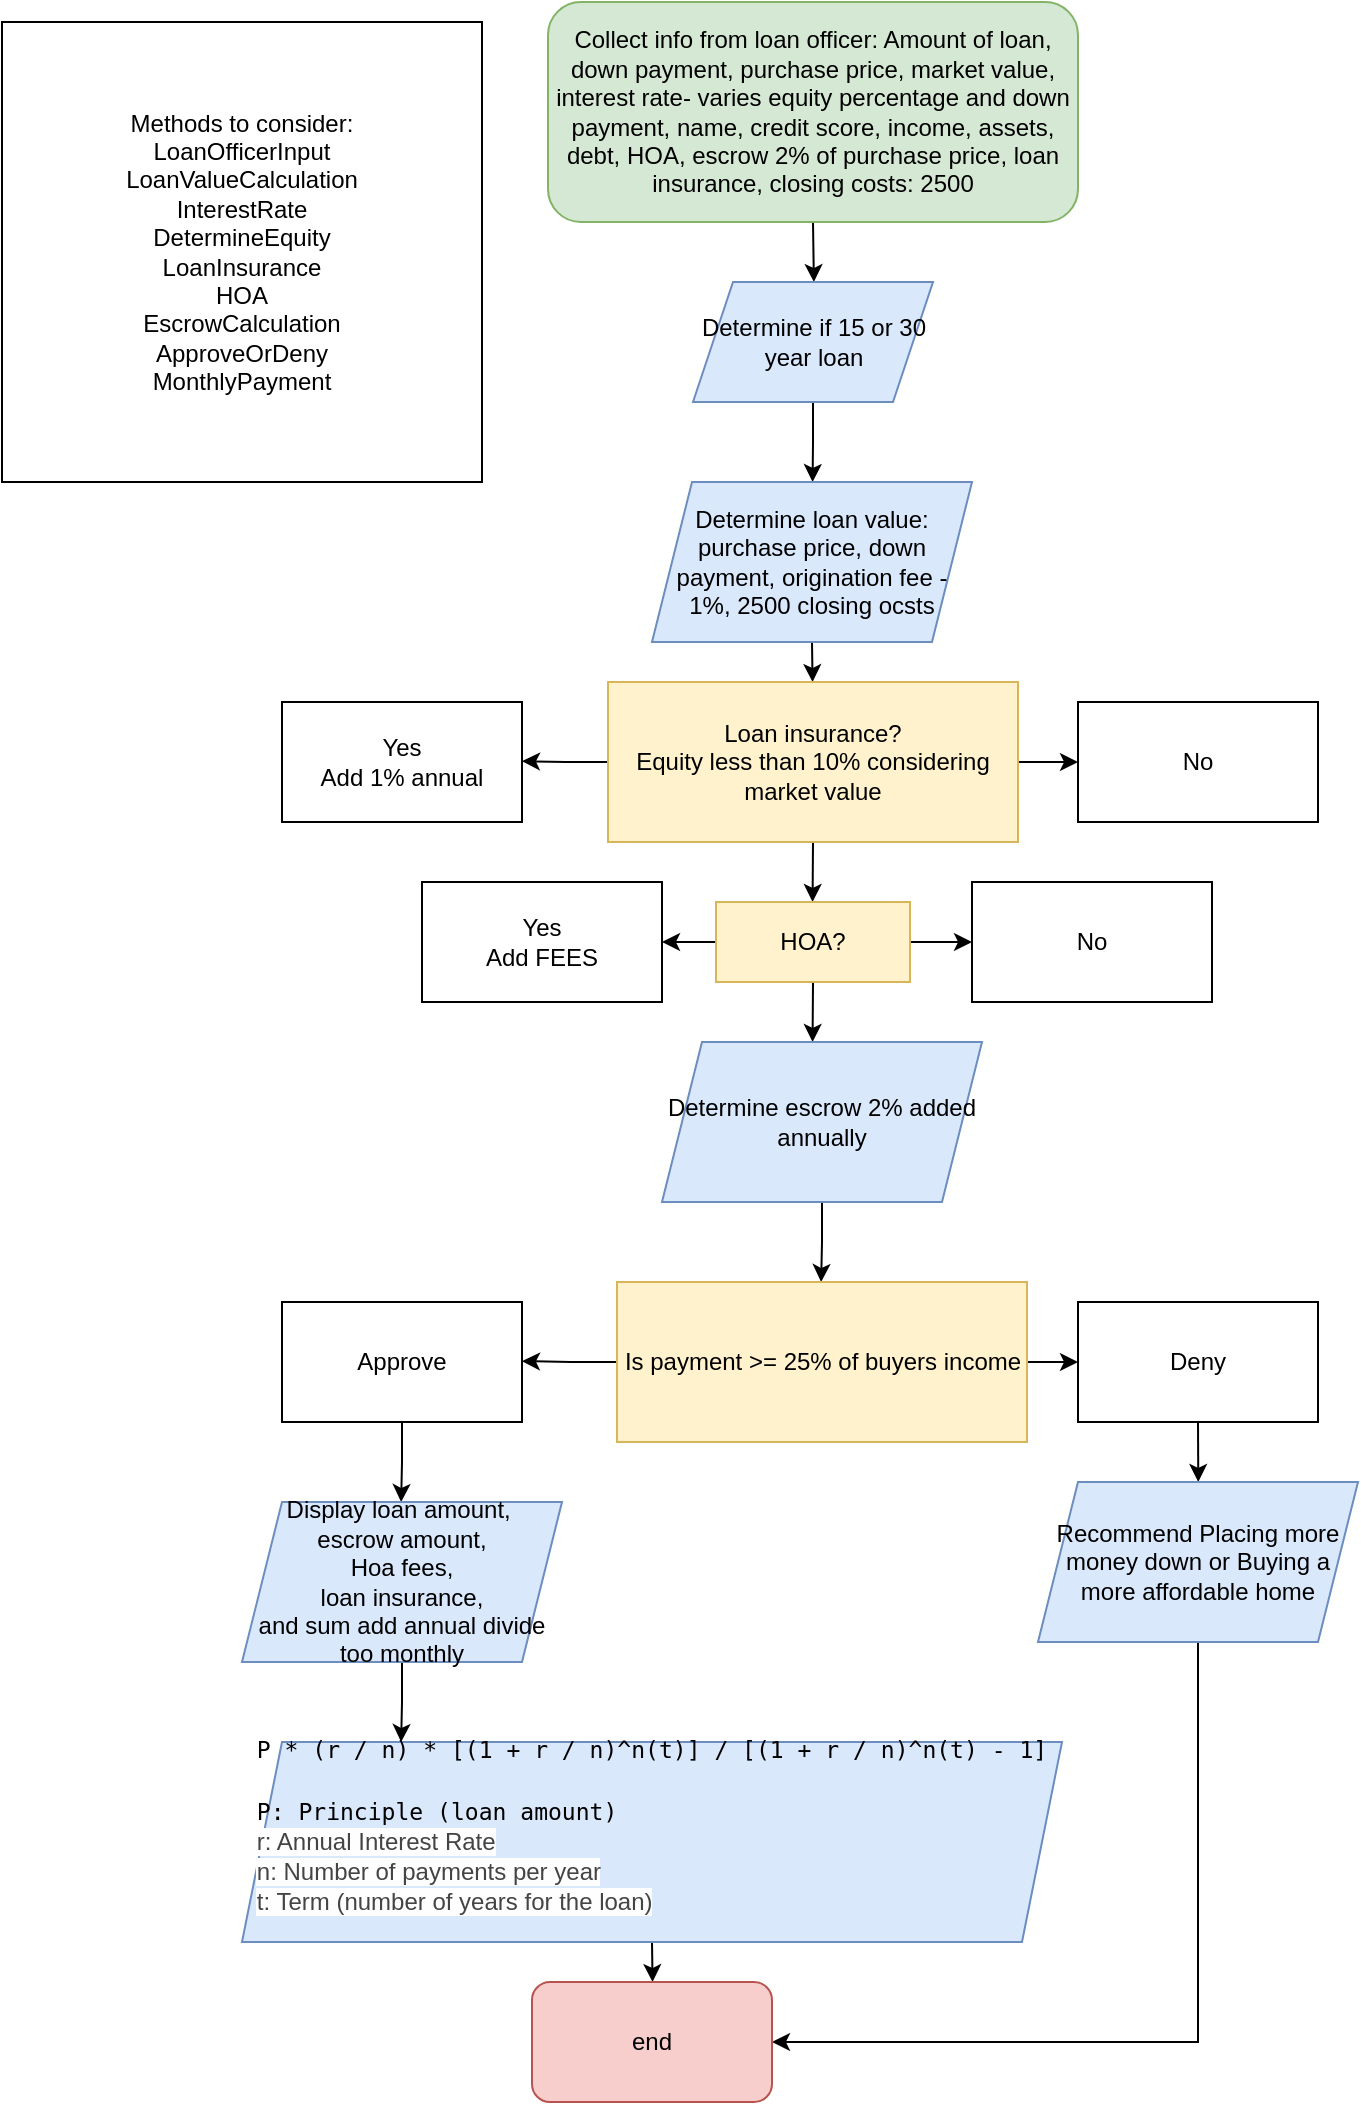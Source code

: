 <mxfile version="20.4.0" type="device"><diagram id="HFxmLovEZwio14QH7m7D" name="Page-1"><mxGraphModel dx="566" dy="1109" grid="1" gridSize="10" guides="1" tooltips="1" connect="1" arrows="1" fold="1" page="1" pageScale="1" pageWidth="850" pageHeight="1100" math="0" shadow="0"><root><mxCell id="0"/><mxCell id="1" parent="0"/><mxCell id="SKiY0oVqJwTYZgZ5dSqo-4" style="edgeStyle=orthogonalEdgeStyle;rounded=0;orthogonalLoop=1;jettySize=auto;html=1;exitX=0.5;exitY=1;exitDx=0;exitDy=0;" edge="1" parent="1" source="SKiY0oVqJwTYZgZ5dSqo-1"><mxGeometry relative="1" as="geometry"><mxPoint x="425.941" y="160" as="targetPoint"/></mxGeometry></mxCell><mxCell id="SKiY0oVqJwTYZgZ5dSqo-1" value="Collect info from loan officer: Amount of loan, down payment, purchase price, market value, interest rate- varies equity percentage and down payment, name, credit score, income, assets, debt, HOA, escrow 2% of purchase price, loan insurance, closing costs: 2500" style="rounded=1;whiteSpace=wrap;html=1;fillColor=#d5e8d4;strokeColor=#82b366;" vertex="1" parent="1"><mxGeometry x="293" y="20" width="265" height="110" as="geometry"/></mxCell><mxCell id="SKiY0oVqJwTYZgZ5dSqo-7" style="edgeStyle=orthogonalEdgeStyle;rounded=0;orthogonalLoop=1;jettySize=auto;html=1;exitX=0.5;exitY=1;exitDx=0;exitDy=0;" edge="1" parent="1" source="SKiY0oVqJwTYZgZ5dSqo-6"><mxGeometry relative="1" as="geometry"><mxPoint x="425.286" y="260" as="targetPoint"/></mxGeometry></mxCell><mxCell id="SKiY0oVqJwTYZgZ5dSqo-6" value="Determine if 15 or 30 year loan" style="shape=parallelogram;perimeter=parallelogramPerimeter;whiteSpace=wrap;html=1;fixedSize=1;fillColor=#dae8fc;strokeColor=#6c8ebf;" vertex="1" parent="1"><mxGeometry x="365.5" y="160" width="120" height="60" as="geometry"/></mxCell><mxCell id="SKiY0oVqJwTYZgZ5dSqo-9" style="edgeStyle=orthogonalEdgeStyle;rounded=0;orthogonalLoop=1;jettySize=auto;html=1;exitX=0.5;exitY=1;exitDx=0;exitDy=0;" edge="1" parent="1" source="SKiY0oVqJwTYZgZ5dSqo-8"><mxGeometry relative="1" as="geometry"><mxPoint x="425.286" y="360" as="targetPoint"/></mxGeometry></mxCell><mxCell id="SKiY0oVqJwTYZgZ5dSqo-8" value="Determine loan value: purchase price, down payment, origination fee - 1%, 2500 closing ocsts" style="shape=parallelogram;perimeter=parallelogramPerimeter;whiteSpace=wrap;html=1;fixedSize=1;fillColor=#dae8fc;strokeColor=#6c8ebf;" vertex="1" parent="1"><mxGeometry x="345" y="260" width="160" height="80" as="geometry"/></mxCell><mxCell id="SKiY0oVqJwTYZgZ5dSqo-11" style="edgeStyle=orthogonalEdgeStyle;rounded=0;orthogonalLoop=1;jettySize=auto;html=1;exitX=0;exitY=0.5;exitDx=0;exitDy=0;" edge="1" parent="1" source="SKiY0oVqJwTYZgZ5dSqo-10"><mxGeometry relative="1" as="geometry"><mxPoint x="280" y="399.571" as="targetPoint"/></mxGeometry></mxCell><mxCell id="SKiY0oVqJwTYZgZ5dSqo-14" style="edgeStyle=orthogonalEdgeStyle;rounded=0;orthogonalLoop=1;jettySize=auto;html=1;exitX=1;exitY=0.5;exitDx=0;exitDy=0;entryX=0;entryY=0.5;entryDx=0;entryDy=0;" edge="1" parent="1" source="SKiY0oVqJwTYZgZ5dSqo-10" target="SKiY0oVqJwTYZgZ5dSqo-13"><mxGeometry relative="1" as="geometry"/></mxCell><mxCell id="SKiY0oVqJwTYZgZ5dSqo-15" style="edgeStyle=orthogonalEdgeStyle;rounded=0;orthogonalLoop=1;jettySize=auto;html=1;exitX=0.5;exitY=1;exitDx=0;exitDy=0;" edge="1" parent="1" source="SKiY0oVqJwTYZgZ5dSqo-10"><mxGeometry relative="1" as="geometry"><mxPoint x="425.286" y="470" as="targetPoint"/></mxGeometry></mxCell><mxCell id="SKiY0oVqJwTYZgZ5dSqo-10" value="Loan insurance?&lt;br&gt;Equity less than 10% considering market value" style="rounded=0;whiteSpace=wrap;html=1;fillColor=#fff2cc;strokeColor=#d6b656;" vertex="1" parent="1"><mxGeometry x="323" y="360" width="205" height="80" as="geometry"/></mxCell><mxCell id="SKiY0oVqJwTYZgZ5dSqo-12" value="Yes&lt;br&gt;Add 1% annual" style="rounded=0;whiteSpace=wrap;html=1;" vertex="1" parent="1"><mxGeometry x="160" y="370" width="120" height="60" as="geometry"/></mxCell><mxCell id="SKiY0oVqJwTYZgZ5dSqo-13" value="No" style="rounded=0;whiteSpace=wrap;html=1;" vertex="1" parent="1"><mxGeometry x="558" y="370" width="120" height="60" as="geometry"/></mxCell><mxCell id="SKiY0oVqJwTYZgZ5dSqo-19" style="edgeStyle=orthogonalEdgeStyle;rounded=0;orthogonalLoop=1;jettySize=auto;html=1;exitX=0;exitY=0.5;exitDx=0;exitDy=0;entryX=1;entryY=0.5;entryDx=0;entryDy=0;" edge="1" parent="1" source="SKiY0oVqJwTYZgZ5dSqo-16" target="SKiY0oVqJwTYZgZ5dSqo-18"><mxGeometry relative="1" as="geometry"/></mxCell><mxCell id="SKiY0oVqJwTYZgZ5dSqo-20" style="edgeStyle=orthogonalEdgeStyle;rounded=0;orthogonalLoop=1;jettySize=auto;html=1;exitX=1;exitY=0.5;exitDx=0;exitDy=0;entryX=0;entryY=0.5;entryDx=0;entryDy=0;" edge="1" parent="1" source="SKiY0oVqJwTYZgZ5dSqo-16" target="SKiY0oVqJwTYZgZ5dSqo-17"><mxGeometry relative="1" as="geometry"/></mxCell><mxCell id="SKiY0oVqJwTYZgZ5dSqo-21" style="edgeStyle=orthogonalEdgeStyle;rounded=0;orthogonalLoop=1;jettySize=auto;html=1;exitX=0.5;exitY=1;exitDx=0;exitDy=0;" edge="1" parent="1" source="SKiY0oVqJwTYZgZ5dSqo-16"><mxGeometry relative="1" as="geometry"><mxPoint x="425.286" y="540" as="targetPoint"/></mxGeometry></mxCell><mxCell id="SKiY0oVqJwTYZgZ5dSqo-16" value="HOA?" style="rounded=0;whiteSpace=wrap;html=1;fillColor=#fff2cc;strokeColor=#d6b656;" vertex="1" parent="1"><mxGeometry x="377" y="470" width="97" height="40" as="geometry"/></mxCell><mxCell id="SKiY0oVqJwTYZgZ5dSqo-17" value="No" style="rounded=0;whiteSpace=wrap;html=1;" vertex="1" parent="1"><mxGeometry x="505" y="460" width="120" height="60" as="geometry"/></mxCell><mxCell id="SKiY0oVqJwTYZgZ5dSqo-18" value="Yes&lt;br&gt;Add FEES" style="rounded=0;whiteSpace=wrap;html=1;" vertex="1" parent="1"><mxGeometry x="230" y="460" width="120" height="60" as="geometry"/></mxCell><mxCell id="SKiY0oVqJwTYZgZ5dSqo-23" style="edgeStyle=orthogonalEdgeStyle;rounded=0;orthogonalLoop=1;jettySize=auto;html=1;exitX=0.5;exitY=1;exitDx=0;exitDy=0;" edge="1" parent="1" source="SKiY0oVqJwTYZgZ5dSqo-22"><mxGeometry relative="1" as="geometry"><mxPoint x="429.571" y="660" as="targetPoint"/></mxGeometry></mxCell><mxCell id="SKiY0oVqJwTYZgZ5dSqo-22" value="Determine escrow 2% added annually" style="shape=parallelogram;perimeter=parallelogramPerimeter;whiteSpace=wrap;html=1;fixedSize=1;fillColor=#dae8fc;strokeColor=#6c8ebf;" vertex="1" parent="1"><mxGeometry x="350" y="540" width="160" height="80" as="geometry"/></mxCell><mxCell id="SKiY0oVqJwTYZgZ5dSqo-25" style="edgeStyle=orthogonalEdgeStyle;rounded=0;orthogonalLoop=1;jettySize=auto;html=1;exitX=0;exitY=0.5;exitDx=0;exitDy=0;" edge="1" parent="1" source="SKiY0oVqJwTYZgZ5dSqo-24"><mxGeometry relative="1" as="geometry"><mxPoint x="280" y="699.571" as="targetPoint"/></mxGeometry></mxCell><mxCell id="SKiY0oVqJwTYZgZ5dSqo-28" style="edgeStyle=orthogonalEdgeStyle;rounded=0;orthogonalLoop=1;jettySize=auto;html=1;exitX=1;exitY=0.5;exitDx=0;exitDy=0;entryX=0;entryY=0.5;entryDx=0;entryDy=0;" edge="1" parent="1" source="SKiY0oVqJwTYZgZ5dSqo-24" target="SKiY0oVqJwTYZgZ5dSqo-27"><mxGeometry relative="1" as="geometry"/></mxCell><mxCell id="SKiY0oVqJwTYZgZ5dSqo-24" value="Is payment &amp;gt;= 25% of buyers income" style="rounded=0;whiteSpace=wrap;html=1;fillColor=#fff2cc;strokeColor=#d6b656;" vertex="1" parent="1"><mxGeometry x="327.5" y="660" width="205" height="80" as="geometry"/></mxCell><mxCell id="SKiY0oVqJwTYZgZ5dSqo-31" style="edgeStyle=orthogonalEdgeStyle;rounded=0;orthogonalLoop=1;jettySize=auto;html=1;exitX=0.5;exitY=1;exitDx=0;exitDy=0;" edge="1" parent="1" source="SKiY0oVqJwTYZgZ5dSqo-26"><mxGeometry relative="1" as="geometry"><mxPoint x="219.571" y="770" as="targetPoint"/></mxGeometry></mxCell><mxCell id="SKiY0oVqJwTYZgZ5dSqo-26" value="Approve" style="rounded=0;whiteSpace=wrap;html=1;" vertex="1" parent="1"><mxGeometry x="160" y="670" width="120" height="60" as="geometry"/></mxCell><mxCell id="SKiY0oVqJwTYZgZ5dSqo-29" style="edgeStyle=orthogonalEdgeStyle;rounded=0;orthogonalLoop=1;jettySize=auto;html=1;exitX=0.5;exitY=1;exitDx=0;exitDy=0;" edge="1" parent="1" source="SKiY0oVqJwTYZgZ5dSqo-27"><mxGeometry relative="1" as="geometry"><mxPoint x="618.143" y="760" as="targetPoint"/></mxGeometry></mxCell><mxCell id="SKiY0oVqJwTYZgZ5dSqo-27" value="Deny" style="rounded=0;whiteSpace=wrap;html=1;" vertex="1" parent="1"><mxGeometry x="558" y="670" width="120" height="60" as="geometry"/></mxCell><mxCell id="SKiY0oVqJwTYZgZ5dSqo-37" style="edgeStyle=orthogonalEdgeStyle;rounded=0;orthogonalLoop=1;jettySize=auto;html=1;exitX=0.5;exitY=1;exitDx=0;exitDy=0;entryX=1;entryY=0.5;entryDx=0;entryDy=0;" edge="1" parent="1" source="SKiY0oVqJwTYZgZ5dSqo-30" target="SKiY0oVqJwTYZgZ5dSqo-36"><mxGeometry relative="1" as="geometry"/></mxCell><mxCell id="SKiY0oVqJwTYZgZ5dSqo-30" value="Recommend Placing more money down or Buying a more affordable home" style="shape=parallelogram;perimeter=parallelogramPerimeter;whiteSpace=wrap;html=1;fixedSize=1;fillColor=#dae8fc;strokeColor=#6c8ebf;" vertex="1" parent="1"><mxGeometry x="538" y="760" width="160" height="80" as="geometry"/></mxCell><mxCell id="SKiY0oVqJwTYZgZ5dSqo-33" style="edgeStyle=orthogonalEdgeStyle;rounded=0;orthogonalLoop=1;jettySize=auto;html=1;exitX=0.5;exitY=1;exitDx=0;exitDy=0;" edge="1" parent="1" source="SKiY0oVqJwTYZgZ5dSqo-32"><mxGeometry relative="1" as="geometry"><mxPoint x="219.571" y="890" as="targetPoint"/></mxGeometry></mxCell><mxCell id="SKiY0oVqJwTYZgZ5dSqo-32" value="Display loan amount,&amp;nbsp;&lt;br&gt;escrow amount,&lt;br&gt;Hoa fees,&lt;br&gt;loan insurance,&lt;br&gt;and sum add annual divide too monthly" style="shape=parallelogram;perimeter=parallelogramPerimeter;whiteSpace=wrap;html=1;fixedSize=1;fillColor=#dae8fc;strokeColor=#6c8ebf;" vertex="1" parent="1"><mxGeometry x="140" y="770" width="160" height="80" as="geometry"/></mxCell><mxCell id="SKiY0oVqJwTYZgZ5dSqo-35" style="edgeStyle=orthogonalEdgeStyle;rounded=0;orthogonalLoop=1;jettySize=auto;html=1;exitX=0.5;exitY=1;exitDx=0;exitDy=0;" edge="1" parent="1" source="SKiY0oVqJwTYZgZ5dSqo-34"><mxGeometry relative="1" as="geometry"><mxPoint x="345.286" y="1010" as="targetPoint"/></mxGeometry></mxCell><mxCell id="SKiY0oVqJwTYZgZ5dSqo-34" value="&lt;pre style=&quot;box-sizing: border-box; font-family: monospace, monospace; font-size: 0.98em; margin-top: 0px; margin-bottom: 1rem; overflow: auto; overflow-wrap: break-word; text-align: left;&quot; class=&quot;text&quot;&gt;&lt;code style=&quot;box-sizing: border-box; font-family: monospace, monospace; font-size: 0.98em; overflow-wrap: break-word; word-break: normal;&quot;&gt;P * (r / n) * [(1 + r / n)^n(t)] / [(1 + r / n)^n(t) - 1]&lt;/code&gt;&lt;/pre&gt;&lt;pre style=&quot;box-sizing: border-box; font-family: monospace, monospace; font-size: 0.98em; margin-top: 0px; margin-bottom: 1rem; overflow: auto; overflow-wrap: break-word; text-align: left;&quot; class=&quot;text&quot;&gt;&lt;code style=&quot;box-sizing: border-box; font-family: monospace, monospace; font-size: 0.98em; overflow-wrap: break-word; word-break: normal;&quot;&gt;P: Principle (loan amount)&lt;br style=&quot;box-sizing: border-box; color: rgb(68, 68, 68); font-family: Helvetica; font-size: 12px; background-color: rgb(254, 254, 254);&quot;&gt;&lt;span style=&quot;color: rgb(68, 68, 68); font-family: Helvetica; font-size: 12px; background-color: rgb(254, 254, 254);&quot;&gt;r: Annual Interest Rate&lt;/span&gt;&lt;br style=&quot;box-sizing: border-box; color: rgb(68, 68, 68); font-family: Helvetica; font-size: 12px; background-color: rgb(254, 254, 254);&quot;&gt;&lt;span style=&quot;color: rgb(68, 68, 68); font-family: Helvetica; font-size: 12px; background-color: rgb(254, 254, 254);&quot;&gt;n: Number of payments per year&lt;/span&gt;&lt;br style=&quot;box-sizing: border-box; color: rgb(68, 68, 68); font-family: Helvetica; font-size: 12px; background-color: rgb(254, 254, 254);&quot;&gt;&lt;span style=&quot;color: rgb(68, 68, 68); font-family: Helvetica; font-size: 12px; background-color: rgb(254, 254, 254);&quot;&gt;t: Term (number of years for the loan)&lt;/span&gt;&lt;br&gt;&lt;/code&gt;&lt;/pre&gt;" style="shape=parallelogram;perimeter=parallelogramPerimeter;whiteSpace=wrap;html=1;fixedSize=1;fillColor=#dae8fc;strokeColor=#6c8ebf;" vertex="1" parent="1"><mxGeometry x="140" y="890" width="410" height="100" as="geometry"/></mxCell><mxCell id="SKiY0oVqJwTYZgZ5dSqo-36" value="end" style="rounded=1;whiteSpace=wrap;html=1;fillColor=#f8cecc;strokeColor=#b85450;" vertex="1" parent="1"><mxGeometry x="285" y="1010" width="120" height="60" as="geometry"/></mxCell><mxCell id="SKiY0oVqJwTYZgZ5dSqo-38" value="Methods to consider:&lt;br&gt;LoanOfficerInput&lt;br&gt;LoanValueCalculation&lt;br&gt;InterestRate&lt;br&gt;DetermineEquity&lt;br&gt;LoanInsurance&lt;br&gt;HOA&lt;br&gt;EscrowCalculation&lt;br&gt;ApproveOrDeny&lt;br&gt;MonthlyPayment" style="rounded=0;whiteSpace=wrap;html=1;" vertex="1" parent="1"><mxGeometry x="20" y="30" width="240" height="230" as="geometry"/></mxCell></root></mxGraphModel></diagram></mxfile>